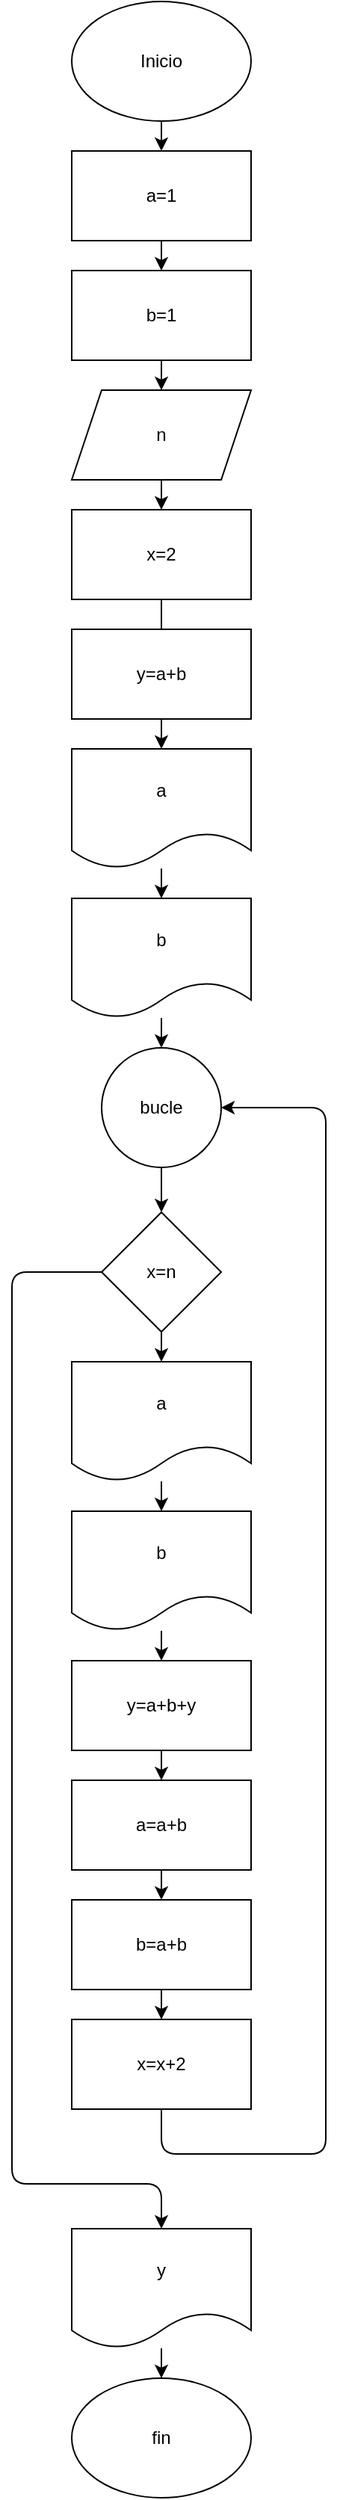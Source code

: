 <mxfile>
    <diagram id="0r_o-Oap-MMxtD8m5n-5" name="Página-1">
        <mxGraphModel dx="877" dy="472" grid="1" gridSize="10" guides="1" tooltips="1" connect="1" arrows="1" fold="1" page="1" pageScale="1" pageWidth="850" pageHeight="1100" math="0" shadow="0">
            <root>
                <mxCell id="0"/>
                <mxCell id="1" parent="0"/>
                <mxCell id="20" style="edgeStyle=none;html=1;exitX=0.5;exitY=1;exitDx=0;exitDy=0;entryX=0.5;entryY=0;entryDx=0;entryDy=0;" edge="1" parent="1" source="2" target="4">
                    <mxGeometry relative="1" as="geometry"/>
                </mxCell>
                <mxCell id="2" value="Inicio" style="ellipse;whiteSpace=wrap;html=1;" parent="1" vertex="1">
                    <mxGeometry x="210" y="40" width="120" height="80" as="geometry"/>
                </mxCell>
                <mxCell id="22" value="" style="edgeStyle=none;html=1;" edge="1" parent="1" source="3">
                    <mxGeometry relative="1" as="geometry">
                        <mxPoint x="270" y="300" as="targetPoint"/>
                    </mxGeometry>
                </mxCell>
                <mxCell id="3" value="b=1" style="rounded=0;whiteSpace=wrap;html=1;" vertex="1" parent="1">
                    <mxGeometry x="210" y="220" width="120" height="60" as="geometry"/>
                </mxCell>
                <mxCell id="21" style="edgeStyle=none;html=1;exitX=0.5;exitY=1;exitDx=0;exitDy=0;entryX=0.5;entryY=0;entryDx=0;entryDy=0;" edge="1" parent="1" source="4" target="3">
                    <mxGeometry relative="1" as="geometry"/>
                </mxCell>
                <mxCell id="4" value="a=1" style="rounded=0;whiteSpace=wrap;html=1;" vertex="1" parent="1">
                    <mxGeometry x="210" y="140" width="120" height="60" as="geometry"/>
                </mxCell>
                <mxCell id="27" style="edgeStyle=none;html=1;exitX=0.5;exitY=1;exitDx=0;exitDy=0;entryX=0.5;entryY=0;entryDx=0;entryDy=0;" edge="1" parent="1" source="5" target="8">
                    <mxGeometry relative="1" as="geometry"/>
                </mxCell>
                <mxCell id="49" style="edgeStyle=none;html=1;exitX=0.5;exitY=1;exitDx=0;exitDy=0;entryX=0.5;entryY=0;entryDx=0;entryDy=0;" edge="1" parent="1" source="5" target="10">
                    <mxGeometry relative="1" as="geometry"/>
                </mxCell>
                <mxCell id="5" value="y=a+b" style="rounded=0;whiteSpace=wrap;html=1;" vertex="1" parent="1">
                    <mxGeometry x="210" y="460" width="120" height="60" as="geometry"/>
                </mxCell>
                <mxCell id="6" value="x=2" style="rounded=0;whiteSpace=wrap;html=1;" vertex="1" parent="1">
                    <mxGeometry x="210" y="380" width="120" height="60" as="geometry"/>
                </mxCell>
                <mxCell id="23" value="" style="edgeStyle=none;html=1;" edge="1" parent="1" target="6">
                    <mxGeometry relative="1" as="geometry">
                        <mxPoint x="270" y="360" as="sourcePoint"/>
                    </mxGeometry>
                </mxCell>
                <mxCell id="8" value="n" style="shape=parallelogram;perimeter=parallelogramPerimeter;whiteSpace=wrap;html=1;fixedSize=1;" vertex="1" parent="1">
                    <mxGeometry x="210" y="300" width="120" height="60" as="geometry"/>
                </mxCell>
                <mxCell id="29" value="" style="edgeStyle=none;html=1;" edge="1" parent="1" source="9" target="12">
                    <mxGeometry relative="1" as="geometry"/>
                </mxCell>
                <mxCell id="9" value="b" style="shape=document;whiteSpace=wrap;html=1;boundedLbl=1;" vertex="1" parent="1">
                    <mxGeometry x="210" y="640" width="120" height="80" as="geometry"/>
                </mxCell>
                <mxCell id="28" style="edgeStyle=none;html=1;entryX=0.5;entryY=0;entryDx=0;entryDy=0;" edge="1" parent="1" source="10" target="9">
                    <mxGeometry relative="1" as="geometry"/>
                </mxCell>
                <mxCell id="10" value="a" style="shape=document;whiteSpace=wrap;html=1;boundedLbl=1;" vertex="1" parent="1">
                    <mxGeometry x="210" y="540" width="120" height="80" as="geometry"/>
                </mxCell>
                <mxCell id="30" value="" style="edgeStyle=none;html=1;" edge="1" parent="1" source="12" target="13">
                    <mxGeometry relative="1" as="geometry"/>
                </mxCell>
                <mxCell id="12" value="bucle" style="ellipse;whiteSpace=wrap;html=1;aspect=fixed;" vertex="1" parent="1">
                    <mxGeometry x="230" y="740" width="80" height="80" as="geometry"/>
                </mxCell>
                <mxCell id="44" style="edgeStyle=none;html=1;exitX=0.5;exitY=1;exitDx=0;exitDy=0;entryX=0.5;entryY=0;entryDx=0;entryDy=0;" edge="1" parent="1" source="13" target="19">
                    <mxGeometry relative="1" as="geometry"/>
                </mxCell>
                <mxCell id="13" value="x=n" style="rhombus;whiteSpace=wrap;html=1;" vertex="1" parent="1">
                    <mxGeometry x="230" y="850" width="80" height="80" as="geometry"/>
                </mxCell>
                <mxCell id="14" value="x=x+2" style="rounded=0;whiteSpace=wrap;html=1;" vertex="1" parent="1">
                    <mxGeometry x="210" y="1390" width="120" height="60" as="geometry"/>
                </mxCell>
                <mxCell id="47" style="edgeStyle=none;html=1;exitX=0.5;exitY=1;exitDx=0;exitDy=0;entryX=0.5;entryY=0;entryDx=0;entryDy=0;" edge="1" parent="1" source="15" target="17">
                    <mxGeometry relative="1" as="geometry"/>
                </mxCell>
                <mxCell id="15" value="y=a+b+y" style="rounded=0;whiteSpace=wrap;html=1;" vertex="1" parent="1">
                    <mxGeometry x="210" y="1150" width="120" height="60" as="geometry"/>
                </mxCell>
                <mxCell id="48" style="edgeStyle=none;html=1;exitX=0.5;exitY=1;exitDx=0;exitDy=0;entryX=0.5;entryY=0;entryDx=0;entryDy=0;" edge="1" parent="1" source="16" target="14">
                    <mxGeometry relative="1" as="geometry"/>
                </mxCell>
                <mxCell id="16" value="b=a+b" style="rounded=0;whiteSpace=wrap;html=1;" vertex="1" parent="1">
                    <mxGeometry x="210" y="1310" width="120" height="60" as="geometry"/>
                </mxCell>
                <mxCell id="32" value="" style="edgeStyle=none;html=1;" edge="1" parent="1" source="17" target="16">
                    <mxGeometry relative="1" as="geometry"/>
                </mxCell>
                <mxCell id="17" value="a=a+b" style="rounded=0;whiteSpace=wrap;html=1;" vertex="1" parent="1">
                    <mxGeometry x="210" y="1230" width="120" height="60" as="geometry"/>
                </mxCell>
                <mxCell id="45" style="edgeStyle=none;html=1;" edge="1" parent="1" source="19" target="18">
                    <mxGeometry relative="1" as="geometry"/>
                </mxCell>
                <mxCell id="19" value="a" style="shape=document;whiteSpace=wrap;html=1;boundedLbl=1;" vertex="1" parent="1">
                    <mxGeometry x="210" y="950" width="120" height="80" as="geometry"/>
                </mxCell>
                <mxCell id="38" value="" style="endArrow=classic;html=1;exitX=0.5;exitY=1;exitDx=0;exitDy=0;entryX=1;entryY=0.5;entryDx=0;entryDy=0;" edge="1" parent="1" source="14" target="12">
                    <mxGeometry width="50" height="50" relative="1" as="geometry">
                        <mxPoint x="230" y="1540" as="sourcePoint"/>
                        <mxPoint x="380" y="850" as="targetPoint"/>
                        <Array as="points">
                            <mxPoint x="270" y="1480"/>
                            <mxPoint x="380" y="1480"/>
                            <mxPoint x="380" y="780"/>
                        </Array>
                    </mxGeometry>
                </mxCell>
                <mxCell id="39" value="" style="endArrow=classic;html=1;exitX=0;exitY=0.5;exitDx=0;exitDy=0;entryX=0.5;entryY=0;entryDx=0;entryDy=0;" edge="1" parent="1" source="13" target="40">
                    <mxGeometry width="50" height="50" relative="1" as="geometry">
                        <mxPoint x="360" y="1100" as="sourcePoint"/>
                        <mxPoint x="240" y="1660" as="targetPoint"/>
                        <Array as="points">
                            <mxPoint x="170" y="890"/>
                            <mxPoint x="170" y="1500"/>
                            <mxPoint x="270" y="1500"/>
                        </Array>
                    </mxGeometry>
                </mxCell>
                <mxCell id="42" style="edgeStyle=none;html=1;entryX=0.5;entryY=0;entryDx=0;entryDy=0;" edge="1" parent="1" source="40" target="41">
                    <mxGeometry relative="1" as="geometry"/>
                </mxCell>
                <mxCell id="40" value="y" style="shape=document;whiteSpace=wrap;html=1;boundedLbl=1;" vertex="1" parent="1">
                    <mxGeometry x="210" y="1530" width="120" height="80" as="geometry"/>
                </mxCell>
                <mxCell id="41" value="fin" style="ellipse;whiteSpace=wrap;html=1;" vertex="1" parent="1">
                    <mxGeometry x="210" y="1630" width="120" height="80" as="geometry"/>
                </mxCell>
                <mxCell id="46" style="edgeStyle=none;html=1;entryX=0.5;entryY=0;entryDx=0;entryDy=0;" edge="1" parent="1" source="18" target="15">
                    <mxGeometry relative="1" as="geometry"/>
                </mxCell>
                <mxCell id="18" value="b" style="shape=document;whiteSpace=wrap;html=1;boundedLbl=1;" vertex="1" parent="1">
                    <mxGeometry x="210" y="1050" width="120" height="80" as="geometry"/>
                </mxCell>
            </root>
        </mxGraphModel>
    </diagram>
</mxfile>